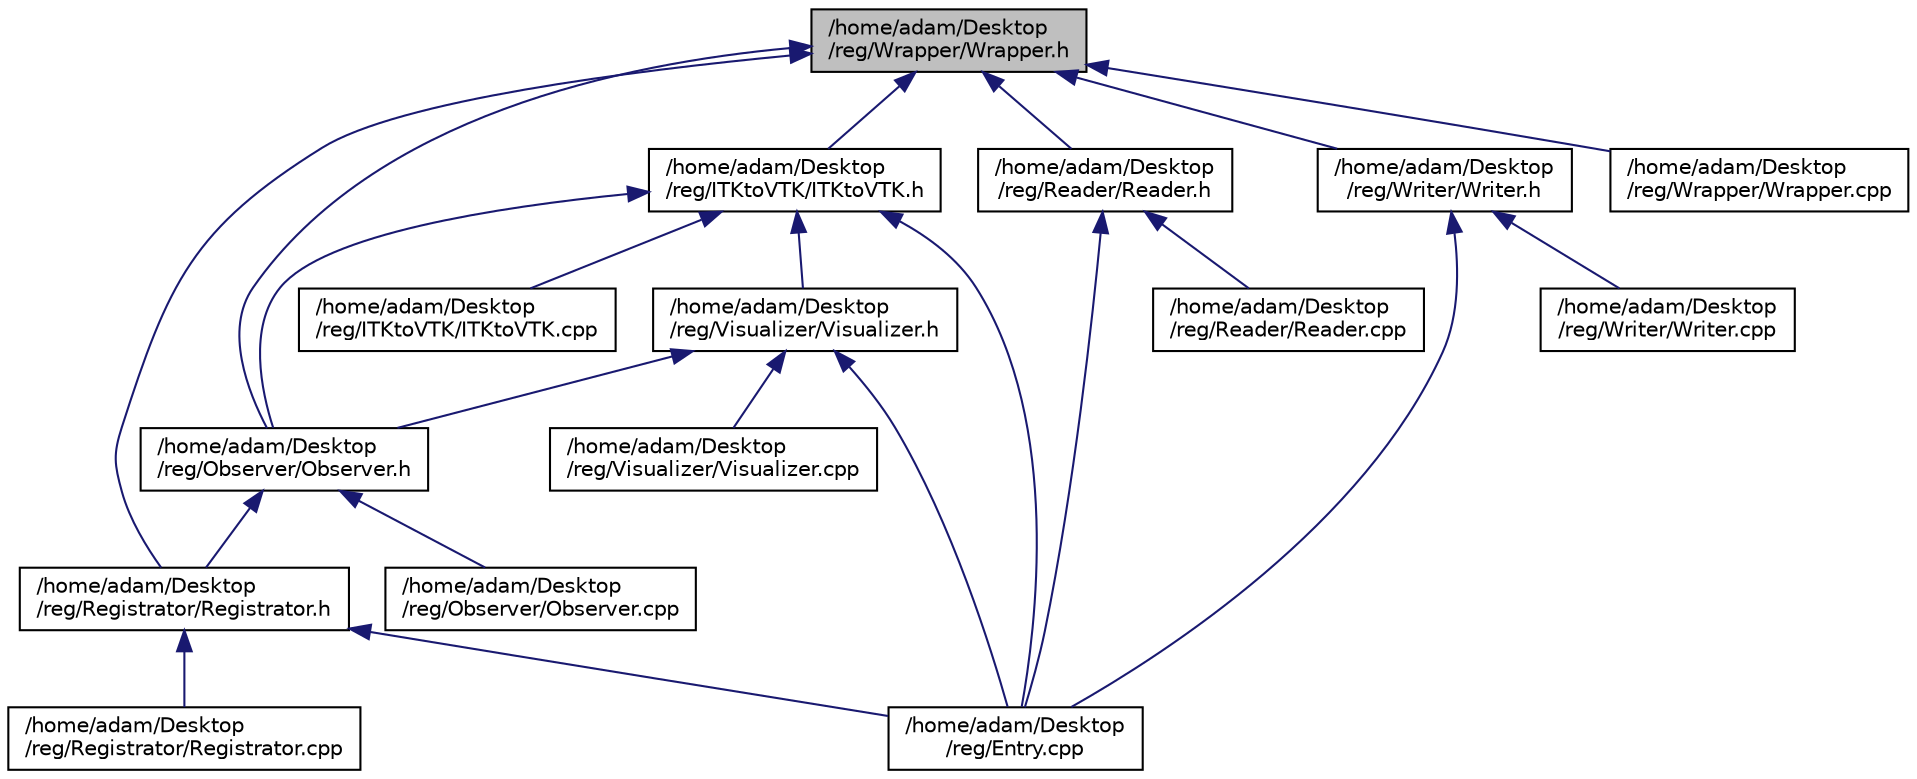 digraph "/home/adam/Desktop/reg/Wrapper/Wrapper.h"
{
  edge [fontname="Helvetica",fontsize="10",labelfontname="Helvetica",labelfontsize="10"];
  node [fontname="Helvetica",fontsize="10",shape=record];
  Node13 [label="/home/adam/Desktop\l/reg/Wrapper/Wrapper.h",height=0.2,width=0.4,color="black", fillcolor="grey75", style="filled", fontcolor="black"];
  Node13 -> Node14 [dir="back",color="midnightblue",fontsize="10",style="solid"];
  Node14 [label="/home/adam/Desktop\l/reg/ITKtoVTK/ITKtoVTK.h",height=0.2,width=0.4,color="black", fillcolor="white", style="filled",URL="$_i_t_kto_v_t_k_8h.html"];
  Node14 -> Node15 [dir="back",color="midnightblue",fontsize="10",style="solid"];
  Node15 [label="/home/adam/Desktop\l/reg/Entry.cpp",height=0.2,width=0.4,color="black", fillcolor="white", style="filled",URL="$_entry_8cpp.html"];
  Node14 -> Node16 [dir="back",color="midnightblue",fontsize="10",style="solid"];
  Node16 [label="/home/adam/Desktop\l/reg/ITKtoVTK/ITKtoVTK.cpp",height=0.2,width=0.4,color="black", fillcolor="white", style="filled",URL="$_i_t_kto_v_t_k_8cpp.html"];
  Node14 -> Node17 [dir="back",color="midnightblue",fontsize="10",style="solid"];
  Node17 [label="/home/adam/Desktop\l/reg/Observer/Observer.h",height=0.2,width=0.4,color="black", fillcolor="white", style="filled",URL="$_observer_8h.html"];
  Node17 -> Node18 [dir="back",color="midnightblue",fontsize="10",style="solid"];
  Node18 [label="/home/adam/Desktop\l/reg/Observer/Observer.cpp",height=0.2,width=0.4,color="black", fillcolor="white", style="filled",URL="$_observer_8cpp.html"];
  Node17 -> Node19 [dir="back",color="midnightblue",fontsize="10",style="solid"];
  Node19 [label="/home/adam/Desktop\l/reg/Registrator/Registrator.h",height=0.2,width=0.4,color="black", fillcolor="white", style="filled",URL="$_registrator_8h.html"];
  Node19 -> Node15 [dir="back",color="midnightblue",fontsize="10",style="solid"];
  Node19 -> Node20 [dir="back",color="midnightblue",fontsize="10",style="solid"];
  Node20 [label="/home/adam/Desktop\l/reg/Registrator/Registrator.cpp",height=0.2,width=0.4,color="black", fillcolor="white", style="filled",URL="$_registrator_8cpp.html"];
  Node14 -> Node21 [dir="back",color="midnightblue",fontsize="10",style="solid"];
  Node21 [label="/home/adam/Desktop\l/reg/Visualizer/Visualizer.h",height=0.2,width=0.4,color="black", fillcolor="white", style="filled",URL="$_visualizer_8h.html"];
  Node21 -> Node15 [dir="back",color="midnightblue",fontsize="10",style="solid"];
  Node21 -> Node17 [dir="back",color="midnightblue",fontsize="10",style="solid"];
  Node21 -> Node22 [dir="back",color="midnightblue",fontsize="10",style="solid"];
  Node22 [label="/home/adam/Desktop\l/reg/Visualizer/Visualizer.cpp",height=0.2,width=0.4,color="black", fillcolor="white", style="filled",URL="$_visualizer_8cpp.html"];
  Node13 -> Node17 [dir="back",color="midnightblue",fontsize="10",style="solid"];
  Node13 -> Node23 [dir="back",color="midnightblue",fontsize="10",style="solid"];
  Node23 [label="/home/adam/Desktop\l/reg/Reader/Reader.h",height=0.2,width=0.4,color="black", fillcolor="white", style="filled",URL="$_reader_8h.html"];
  Node23 -> Node15 [dir="back",color="midnightblue",fontsize="10",style="solid"];
  Node23 -> Node24 [dir="back",color="midnightblue",fontsize="10",style="solid"];
  Node24 [label="/home/adam/Desktop\l/reg/Reader/Reader.cpp",height=0.2,width=0.4,color="black", fillcolor="white", style="filled",URL="$_reader_8cpp.html"];
  Node13 -> Node19 [dir="back",color="midnightblue",fontsize="10",style="solid"];
  Node13 -> Node25 [dir="back",color="midnightblue",fontsize="10",style="solid"];
  Node25 [label="/home/adam/Desktop\l/reg/Wrapper/Wrapper.cpp",height=0.2,width=0.4,color="black", fillcolor="white", style="filled",URL="$_wrapper_8cpp.html"];
  Node13 -> Node26 [dir="back",color="midnightblue",fontsize="10",style="solid"];
  Node26 [label="/home/adam/Desktop\l/reg/Writer/Writer.h",height=0.2,width=0.4,color="black", fillcolor="white", style="filled",URL="$_writer_8h.html"];
  Node26 -> Node15 [dir="back",color="midnightblue",fontsize="10",style="solid"];
  Node26 -> Node27 [dir="back",color="midnightblue",fontsize="10",style="solid"];
  Node27 [label="/home/adam/Desktop\l/reg/Writer/Writer.cpp",height=0.2,width=0.4,color="black", fillcolor="white", style="filled",URL="$_writer_8cpp.html"];
}
